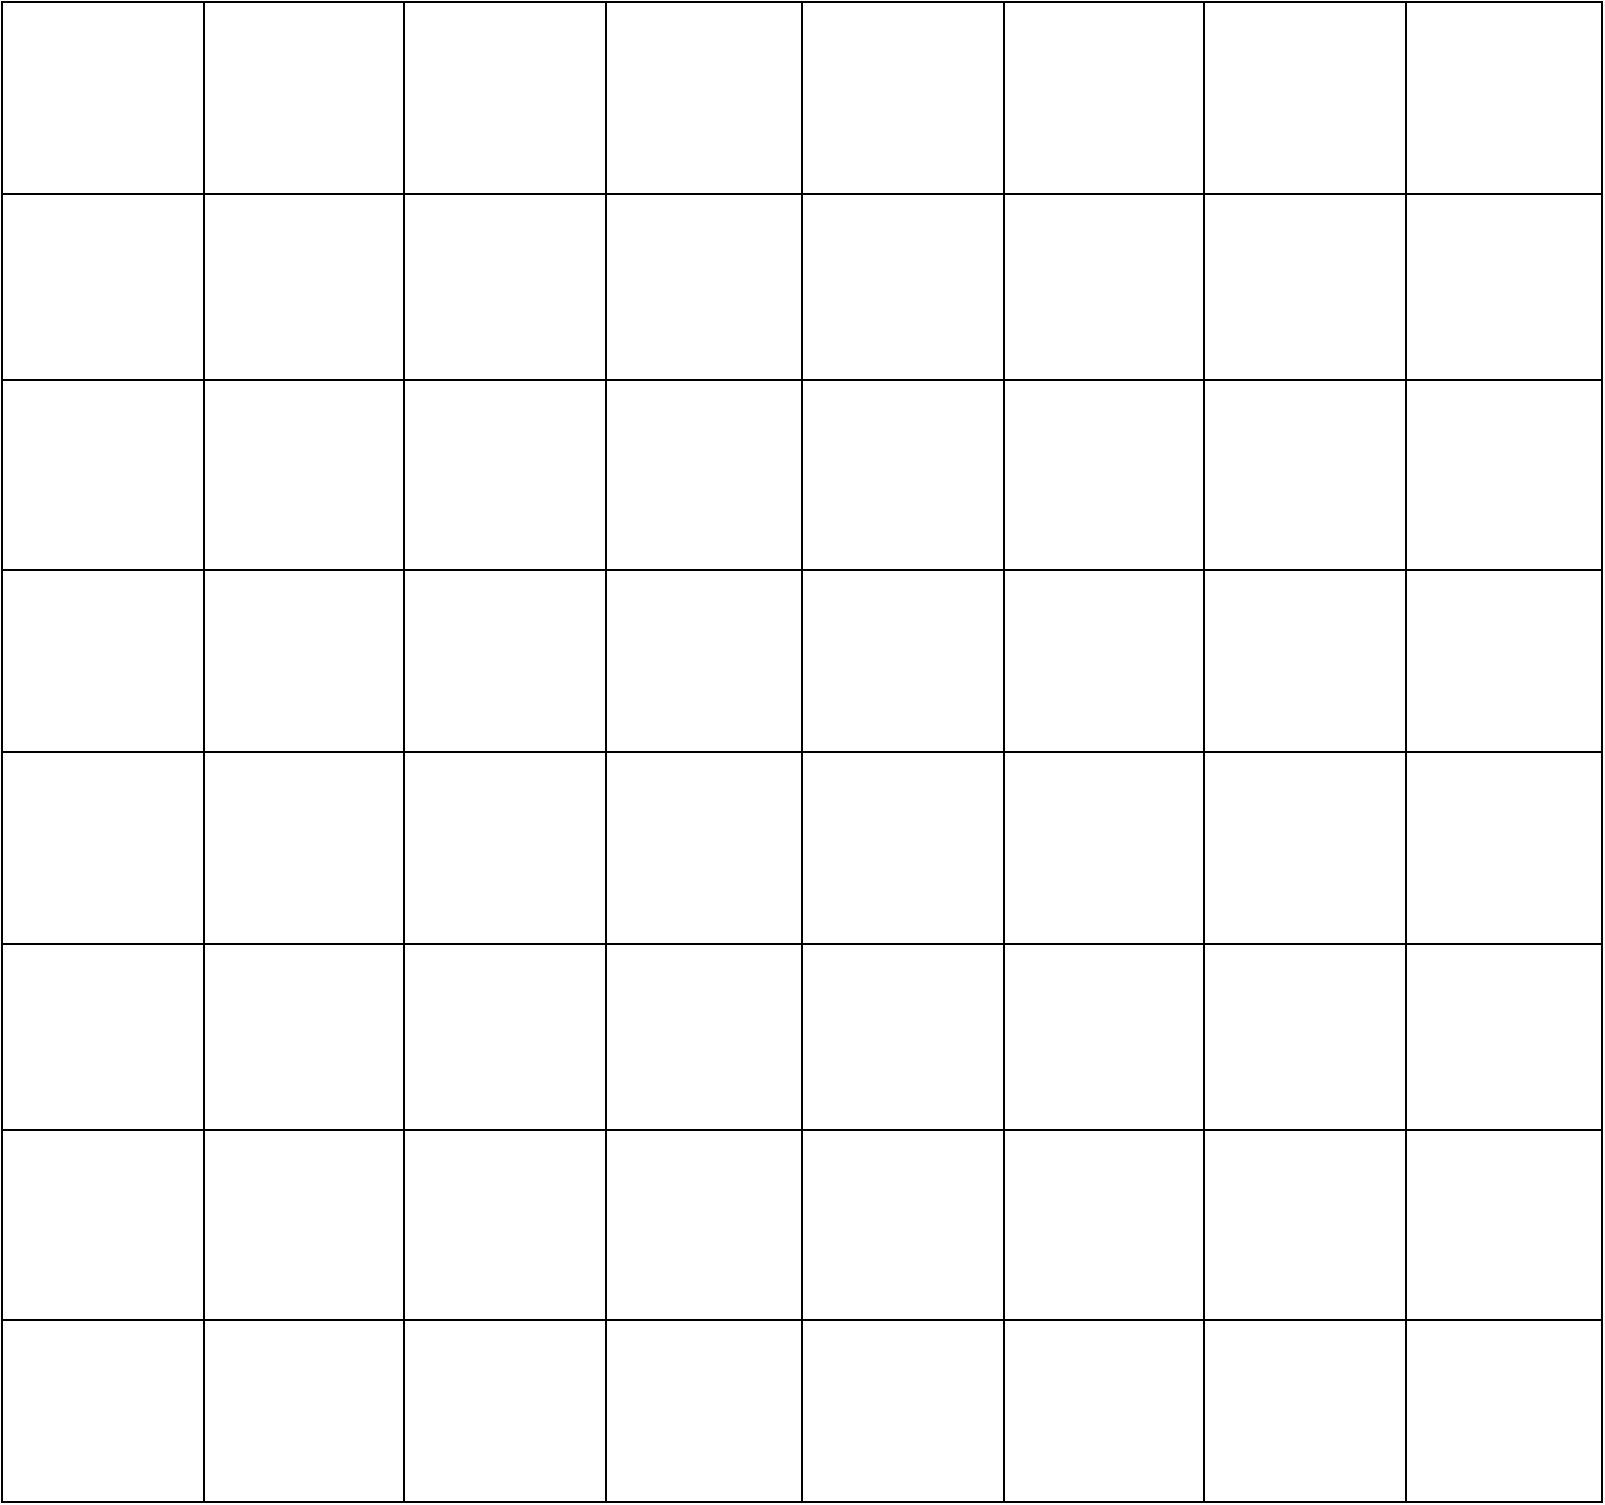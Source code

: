 <mxfile version="21.7.5" type="github">
  <diagram name="Страница — 1" id="4z5fc7bNoQgmpT-226Q3">
    <mxGraphModel dx="1304" dy="1876" grid="1" gridSize="10" guides="1" tooltips="1" connect="1" arrows="1" fold="1" page="1" pageScale="1" pageWidth="827" pageHeight="1169" math="0" shadow="0">
      <root>
        <mxCell id="0" />
        <mxCell id="1" parent="0" />
        <mxCell id="6TUqdnj37lVu8lsGp0ND-75" value="" style="shape=table;startSize=0;container=1;collapsible=0;childLayout=tableLayout;" vertex="1" parent="1">
          <mxGeometry x="10" y="-1150" width="800" height="750" as="geometry" />
        </mxCell>
        <mxCell id="6TUqdnj37lVu8lsGp0ND-76" value="" style="shape=tableRow;horizontal=0;startSize=0;swimlaneHead=0;swimlaneBody=0;strokeColor=inherit;top=0;left=0;bottom=0;right=0;collapsible=0;dropTarget=0;fillColor=none;points=[[0,0.5],[1,0.5]];portConstraint=eastwest;" vertex="1" parent="6TUqdnj37lVu8lsGp0ND-75">
          <mxGeometry width="800" height="96" as="geometry" />
        </mxCell>
        <mxCell id="6TUqdnj37lVu8lsGp0ND-77" value="" style="shape=partialRectangle;html=1;whiteSpace=wrap;connectable=0;strokeColor=inherit;overflow=hidden;fillColor=none;top=0;left=0;bottom=0;right=0;pointerEvents=1;" vertex="1" parent="6TUqdnj37lVu8lsGp0ND-76">
          <mxGeometry width="101" height="96" as="geometry">
            <mxRectangle width="101" height="96" as="alternateBounds" />
          </mxGeometry>
        </mxCell>
        <mxCell id="6TUqdnj37lVu8lsGp0ND-78" value="" style="shape=partialRectangle;html=1;whiteSpace=wrap;connectable=0;strokeColor=inherit;overflow=hidden;fillColor=none;top=0;left=0;bottom=0;right=0;pointerEvents=1;" vertex="1" parent="6TUqdnj37lVu8lsGp0ND-76">
          <mxGeometry x="101" width="100" height="96" as="geometry">
            <mxRectangle width="100" height="96" as="alternateBounds" />
          </mxGeometry>
        </mxCell>
        <mxCell id="6TUqdnj37lVu8lsGp0ND-79" value="" style="shape=partialRectangle;html=1;whiteSpace=wrap;connectable=0;strokeColor=inherit;overflow=hidden;fillColor=none;top=0;left=0;bottom=0;right=0;pointerEvents=1;" vertex="1" parent="6TUqdnj37lVu8lsGp0ND-76">
          <mxGeometry x="201" width="101" height="96" as="geometry">
            <mxRectangle width="101" height="96" as="alternateBounds" />
          </mxGeometry>
        </mxCell>
        <mxCell id="6TUqdnj37lVu8lsGp0ND-80" value="" style="shape=partialRectangle;html=1;whiteSpace=wrap;connectable=0;strokeColor=inherit;overflow=hidden;fillColor=none;top=0;left=0;bottom=0;right=0;pointerEvents=1;" vertex="1" parent="6TUqdnj37lVu8lsGp0ND-76">
          <mxGeometry x="302" width="98" height="96" as="geometry">
            <mxRectangle width="98" height="96" as="alternateBounds" />
          </mxGeometry>
        </mxCell>
        <mxCell id="6TUqdnj37lVu8lsGp0ND-81" value="" style="shape=partialRectangle;html=1;whiteSpace=wrap;connectable=0;strokeColor=inherit;overflow=hidden;fillColor=none;top=0;left=0;bottom=0;right=0;pointerEvents=1;" vertex="1" parent="6TUqdnj37lVu8lsGp0ND-76">
          <mxGeometry x="400" width="101" height="96" as="geometry">
            <mxRectangle width="101" height="96" as="alternateBounds" />
          </mxGeometry>
        </mxCell>
        <mxCell id="6TUqdnj37lVu8lsGp0ND-82" value="" style="shape=partialRectangle;html=1;whiteSpace=wrap;connectable=0;strokeColor=inherit;overflow=hidden;fillColor=none;top=0;left=0;bottom=0;right=0;pointerEvents=1;" vertex="1" parent="6TUqdnj37lVu8lsGp0ND-76">
          <mxGeometry x="501" width="100" height="96" as="geometry">
            <mxRectangle width="100" height="96" as="alternateBounds" />
          </mxGeometry>
        </mxCell>
        <mxCell id="6TUqdnj37lVu8lsGp0ND-83" value="" style="shape=partialRectangle;html=1;whiteSpace=wrap;connectable=0;strokeColor=inherit;overflow=hidden;fillColor=none;top=0;left=0;bottom=0;right=0;pointerEvents=1;" vertex="1" parent="6TUqdnj37lVu8lsGp0ND-76">
          <mxGeometry x="601" width="101" height="96" as="geometry">
            <mxRectangle width="101" height="96" as="alternateBounds" />
          </mxGeometry>
        </mxCell>
        <mxCell id="6TUqdnj37lVu8lsGp0ND-84" value="" style="shape=partialRectangle;html=1;whiteSpace=wrap;connectable=0;strokeColor=inherit;overflow=hidden;fillColor=none;top=0;left=0;bottom=0;right=0;pointerEvents=1;" vertex="1" parent="6TUqdnj37lVu8lsGp0ND-76">
          <mxGeometry x="702" width="98" height="96" as="geometry">
            <mxRectangle width="98" height="96" as="alternateBounds" />
          </mxGeometry>
        </mxCell>
        <mxCell id="6TUqdnj37lVu8lsGp0ND-85" value="" style="shape=tableRow;horizontal=0;startSize=0;swimlaneHead=0;swimlaneBody=0;strokeColor=inherit;top=0;left=0;bottom=0;right=0;collapsible=0;dropTarget=0;fillColor=none;points=[[0,0.5],[1,0.5]];portConstraint=eastwest;" vertex="1" parent="6TUqdnj37lVu8lsGp0ND-75">
          <mxGeometry y="96" width="800" height="93" as="geometry" />
        </mxCell>
        <mxCell id="6TUqdnj37lVu8lsGp0ND-86" value="" style="shape=partialRectangle;html=1;whiteSpace=wrap;connectable=0;strokeColor=inherit;overflow=hidden;fillColor=none;top=0;left=0;bottom=0;right=0;pointerEvents=1;" vertex="1" parent="6TUqdnj37lVu8lsGp0ND-85">
          <mxGeometry width="101" height="93" as="geometry">
            <mxRectangle width="101" height="93" as="alternateBounds" />
          </mxGeometry>
        </mxCell>
        <mxCell id="6TUqdnj37lVu8lsGp0ND-87" value="" style="shape=partialRectangle;html=1;whiteSpace=wrap;connectable=0;strokeColor=inherit;overflow=hidden;fillColor=none;top=0;left=0;bottom=0;right=0;pointerEvents=1;" vertex="1" parent="6TUqdnj37lVu8lsGp0ND-85">
          <mxGeometry x="101" width="100" height="93" as="geometry">
            <mxRectangle width="100" height="93" as="alternateBounds" />
          </mxGeometry>
        </mxCell>
        <mxCell id="6TUqdnj37lVu8lsGp0ND-88" value="" style="shape=partialRectangle;html=1;whiteSpace=wrap;connectable=0;strokeColor=inherit;overflow=hidden;fillColor=none;top=0;left=0;bottom=0;right=0;pointerEvents=1;" vertex="1" parent="6TUqdnj37lVu8lsGp0ND-85">
          <mxGeometry x="201" width="101" height="93" as="geometry">
            <mxRectangle width="101" height="93" as="alternateBounds" />
          </mxGeometry>
        </mxCell>
        <mxCell id="6TUqdnj37lVu8lsGp0ND-89" value="" style="shape=partialRectangle;html=1;whiteSpace=wrap;connectable=0;strokeColor=inherit;overflow=hidden;fillColor=none;top=0;left=0;bottom=0;right=0;pointerEvents=1;" vertex="1" parent="6TUqdnj37lVu8lsGp0ND-85">
          <mxGeometry x="302" width="98" height="93" as="geometry">
            <mxRectangle width="98" height="93" as="alternateBounds" />
          </mxGeometry>
        </mxCell>
        <mxCell id="6TUqdnj37lVu8lsGp0ND-90" value="" style="shape=partialRectangle;html=1;whiteSpace=wrap;connectable=0;strokeColor=inherit;overflow=hidden;fillColor=none;top=0;left=0;bottom=0;right=0;pointerEvents=1;" vertex="1" parent="6TUqdnj37lVu8lsGp0ND-85">
          <mxGeometry x="400" width="101" height="93" as="geometry">
            <mxRectangle width="101" height="93" as="alternateBounds" />
          </mxGeometry>
        </mxCell>
        <mxCell id="6TUqdnj37lVu8lsGp0ND-91" value="" style="shape=partialRectangle;html=1;whiteSpace=wrap;connectable=0;strokeColor=inherit;overflow=hidden;fillColor=none;top=0;left=0;bottom=0;right=0;pointerEvents=1;" vertex="1" parent="6TUqdnj37lVu8lsGp0ND-85">
          <mxGeometry x="501" width="100" height="93" as="geometry">
            <mxRectangle width="100" height="93" as="alternateBounds" />
          </mxGeometry>
        </mxCell>
        <mxCell id="6TUqdnj37lVu8lsGp0ND-92" value="" style="shape=partialRectangle;html=1;whiteSpace=wrap;connectable=0;strokeColor=inherit;overflow=hidden;fillColor=none;top=0;left=0;bottom=0;right=0;pointerEvents=1;" vertex="1" parent="6TUqdnj37lVu8lsGp0ND-85">
          <mxGeometry x="601" width="101" height="93" as="geometry">
            <mxRectangle width="101" height="93" as="alternateBounds" />
          </mxGeometry>
        </mxCell>
        <mxCell id="6TUqdnj37lVu8lsGp0ND-93" value="" style="shape=partialRectangle;html=1;whiteSpace=wrap;connectable=0;strokeColor=inherit;overflow=hidden;fillColor=none;top=0;left=0;bottom=0;right=0;pointerEvents=1;" vertex="1" parent="6TUqdnj37lVu8lsGp0ND-85">
          <mxGeometry x="702" width="98" height="93" as="geometry">
            <mxRectangle width="98" height="93" as="alternateBounds" />
          </mxGeometry>
        </mxCell>
        <mxCell id="6TUqdnj37lVu8lsGp0ND-94" value="" style="shape=tableRow;horizontal=0;startSize=0;swimlaneHead=0;swimlaneBody=0;strokeColor=inherit;top=0;left=0;bottom=0;right=0;collapsible=0;dropTarget=0;fillColor=none;points=[[0,0.5],[1,0.5]];portConstraint=eastwest;" vertex="1" parent="6TUqdnj37lVu8lsGp0ND-75">
          <mxGeometry y="189" width="800" height="95" as="geometry" />
        </mxCell>
        <mxCell id="6TUqdnj37lVu8lsGp0ND-95" value="" style="shape=partialRectangle;html=1;whiteSpace=wrap;connectable=0;strokeColor=inherit;overflow=hidden;fillColor=none;top=0;left=0;bottom=0;right=0;pointerEvents=1;" vertex="1" parent="6TUqdnj37lVu8lsGp0ND-94">
          <mxGeometry width="101" height="95" as="geometry">
            <mxRectangle width="101" height="95" as="alternateBounds" />
          </mxGeometry>
        </mxCell>
        <mxCell id="6TUqdnj37lVu8lsGp0ND-96" value="" style="shape=partialRectangle;html=1;whiteSpace=wrap;connectable=0;strokeColor=inherit;overflow=hidden;fillColor=none;top=0;left=0;bottom=0;right=0;pointerEvents=1;" vertex="1" parent="6TUqdnj37lVu8lsGp0ND-94">
          <mxGeometry x="101" width="100" height="95" as="geometry">
            <mxRectangle width="100" height="95" as="alternateBounds" />
          </mxGeometry>
        </mxCell>
        <mxCell id="6TUqdnj37lVu8lsGp0ND-97" value="" style="shape=partialRectangle;html=1;whiteSpace=wrap;connectable=0;strokeColor=inherit;overflow=hidden;fillColor=none;top=0;left=0;bottom=0;right=0;pointerEvents=1;" vertex="1" parent="6TUqdnj37lVu8lsGp0ND-94">
          <mxGeometry x="201" width="101" height="95" as="geometry">
            <mxRectangle width="101" height="95" as="alternateBounds" />
          </mxGeometry>
        </mxCell>
        <mxCell id="6TUqdnj37lVu8lsGp0ND-98" value="" style="shape=partialRectangle;html=1;whiteSpace=wrap;connectable=0;strokeColor=inherit;overflow=hidden;fillColor=none;top=0;left=0;bottom=0;right=0;pointerEvents=1;" vertex="1" parent="6TUqdnj37lVu8lsGp0ND-94">
          <mxGeometry x="302" width="98" height="95" as="geometry">
            <mxRectangle width="98" height="95" as="alternateBounds" />
          </mxGeometry>
        </mxCell>
        <mxCell id="6TUqdnj37lVu8lsGp0ND-99" value="" style="shape=partialRectangle;html=1;whiteSpace=wrap;connectable=0;strokeColor=inherit;overflow=hidden;fillColor=none;top=0;left=0;bottom=0;right=0;pointerEvents=1;" vertex="1" parent="6TUqdnj37lVu8lsGp0ND-94">
          <mxGeometry x="400" width="101" height="95" as="geometry">
            <mxRectangle width="101" height="95" as="alternateBounds" />
          </mxGeometry>
        </mxCell>
        <mxCell id="6TUqdnj37lVu8lsGp0ND-100" value="" style="shape=partialRectangle;html=1;whiteSpace=wrap;connectable=0;strokeColor=inherit;overflow=hidden;fillColor=none;top=0;left=0;bottom=0;right=0;pointerEvents=1;" vertex="1" parent="6TUqdnj37lVu8lsGp0ND-94">
          <mxGeometry x="501" width="100" height="95" as="geometry">
            <mxRectangle width="100" height="95" as="alternateBounds" />
          </mxGeometry>
        </mxCell>
        <mxCell id="6TUqdnj37lVu8lsGp0ND-101" value="" style="shape=partialRectangle;html=1;whiteSpace=wrap;connectable=0;strokeColor=inherit;overflow=hidden;fillColor=none;top=0;left=0;bottom=0;right=0;pointerEvents=1;" vertex="1" parent="6TUqdnj37lVu8lsGp0ND-94">
          <mxGeometry x="601" width="101" height="95" as="geometry">
            <mxRectangle width="101" height="95" as="alternateBounds" />
          </mxGeometry>
        </mxCell>
        <mxCell id="6TUqdnj37lVu8lsGp0ND-102" value="" style="shape=partialRectangle;html=1;whiteSpace=wrap;connectable=0;strokeColor=inherit;overflow=hidden;fillColor=none;top=0;left=0;bottom=0;right=0;pointerEvents=1;" vertex="1" parent="6TUqdnj37lVu8lsGp0ND-94">
          <mxGeometry x="702" width="98" height="95" as="geometry">
            <mxRectangle width="98" height="95" as="alternateBounds" />
          </mxGeometry>
        </mxCell>
        <mxCell id="6TUqdnj37lVu8lsGp0ND-103" value="" style="shape=tableRow;horizontal=0;startSize=0;swimlaneHead=0;swimlaneBody=0;strokeColor=inherit;top=0;left=0;bottom=0;right=0;collapsible=0;dropTarget=0;fillColor=none;points=[[0,0.5],[1,0.5]];portConstraint=eastwest;" vertex="1" parent="6TUqdnj37lVu8lsGp0ND-75">
          <mxGeometry y="284" width="800" height="91" as="geometry" />
        </mxCell>
        <mxCell id="6TUqdnj37lVu8lsGp0ND-104" value="" style="shape=partialRectangle;html=1;whiteSpace=wrap;connectable=0;strokeColor=inherit;overflow=hidden;fillColor=none;top=0;left=0;bottom=0;right=0;pointerEvents=1;" vertex="1" parent="6TUqdnj37lVu8lsGp0ND-103">
          <mxGeometry width="101" height="91" as="geometry">
            <mxRectangle width="101" height="91" as="alternateBounds" />
          </mxGeometry>
        </mxCell>
        <mxCell id="6TUqdnj37lVu8lsGp0ND-105" value="" style="shape=partialRectangle;html=1;whiteSpace=wrap;connectable=0;strokeColor=inherit;overflow=hidden;fillColor=none;top=0;left=0;bottom=0;right=0;pointerEvents=1;" vertex="1" parent="6TUqdnj37lVu8lsGp0ND-103">
          <mxGeometry x="101" width="100" height="91" as="geometry">
            <mxRectangle width="100" height="91" as="alternateBounds" />
          </mxGeometry>
        </mxCell>
        <mxCell id="6TUqdnj37lVu8lsGp0ND-106" value="" style="shape=partialRectangle;html=1;whiteSpace=wrap;connectable=0;strokeColor=inherit;overflow=hidden;fillColor=none;top=0;left=0;bottom=0;right=0;pointerEvents=1;" vertex="1" parent="6TUqdnj37lVu8lsGp0ND-103">
          <mxGeometry x="201" width="101" height="91" as="geometry">
            <mxRectangle width="101" height="91" as="alternateBounds" />
          </mxGeometry>
        </mxCell>
        <mxCell id="6TUqdnj37lVu8lsGp0ND-107" value="" style="shape=partialRectangle;html=1;whiteSpace=wrap;connectable=0;strokeColor=inherit;overflow=hidden;fillColor=none;top=0;left=0;bottom=0;right=0;pointerEvents=1;" vertex="1" parent="6TUqdnj37lVu8lsGp0ND-103">
          <mxGeometry x="302" width="98" height="91" as="geometry">
            <mxRectangle width="98" height="91" as="alternateBounds" />
          </mxGeometry>
        </mxCell>
        <mxCell id="6TUqdnj37lVu8lsGp0ND-108" value="" style="shape=partialRectangle;html=1;whiteSpace=wrap;connectable=0;strokeColor=inherit;overflow=hidden;fillColor=none;top=0;left=0;bottom=0;right=0;pointerEvents=1;" vertex="1" parent="6TUqdnj37lVu8lsGp0ND-103">
          <mxGeometry x="400" width="101" height="91" as="geometry">
            <mxRectangle width="101" height="91" as="alternateBounds" />
          </mxGeometry>
        </mxCell>
        <mxCell id="6TUqdnj37lVu8lsGp0ND-109" value="" style="shape=partialRectangle;html=1;whiteSpace=wrap;connectable=0;strokeColor=inherit;overflow=hidden;fillColor=none;top=0;left=0;bottom=0;right=0;pointerEvents=1;" vertex="1" parent="6TUqdnj37lVu8lsGp0ND-103">
          <mxGeometry x="501" width="100" height="91" as="geometry">
            <mxRectangle width="100" height="91" as="alternateBounds" />
          </mxGeometry>
        </mxCell>
        <mxCell id="6TUqdnj37lVu8lsGp0ND-110" value="" style="shape=partialRectangle;html=1;whiteSpace=wrap;connectable=0;strokeColor=inherit;overflow=hidden;fillColor=none;top=0;left=0;bottom=0;right=0;pointerEvents=1;" vertex="1" parent="6TUqdnj37lVu8lsGp0ND-103">
          <mxGeometry x="601" width="101" height="91" as="geometry">
            <mxRectangle width="101" height="91" as="alternateBounds" />
          </mxGeometry>
        </mxCell>
        <mxCell id="6TUqdnj37lVu8lsGp0ND-111" value="" style="shape=partialRectangle;html=1;whiteSpace=wrap;connectable=0;strokeColor=inherit;overflow=hidden;fillColor=none;top=0;left=0;bottom=0;right=0;pointerEvents=1;" vertex="1" parent="6TUqdnj37lVu8lsGp0ND-103">
          <mxGeometry x="702" width="98" height="91" as="geometry">
            <mxRectangle width="98" height="91" as="alternateBounds" />
          </mxGeometry>
        </mxCell>
        <mxCell id="6TUqdnj37lVu8lsGp0ND-112" value="" style="shape=tableRow;horizontal=0;startSize=0;swimlaneHead=0;swimlaneBody=0;strokeColor=inherit;top=0;left=0;bottom=0;right=0;collapsible=0;dropTarget=0;fillColor=none;points=[[0,0.5],[1,0.5]];portConstraint=eastwest;" vertex="1" parent="6TUqdnj37lVu8lsGp0ND-75">
          <mxGeometry y="375" width="800" height="96" as="geometry" />
        </mxCell>
        <mxCell id="6TUqdnj37lVu8lsGp0ND-113" value="" style="shape=partialRectangle;html=1;whiteSpace=wrap;connectable=0;strokeColor=inherit;overflow=hidden;fillColor=none;top=0;left=0;bottom=0;right=0;pointerEvents=1;" vertex="1" parent="6TUqdnj37lVu8lsGp0ND-112">
          <mxGeometry width="101" height="96" as="geometry">
            <mxRectangle width="101" height="96" as="alternateBounds" />
          </mxGeometry>
        </mxCell>
        <mxCell id="6TUqdnj37lVu8lsGp0ND-114" value="" style="shape=partialRectangle;html=1;whiteSpace=wrap;connectable=0;strokeColor=inherit;overflow=hidden;fillColor=none;top=0;left=0;bottom=0;right=0;pointerEvents=1;" vertex="1" parent="6TUqdnj37lVu8lsGp0ND-112">
          <mxGeometry x="101" width="100" height="96" as="geometry">
            <mxRectangle width="100" height="96" as="alternateBounds" />
          </mxGeometry>
        </mxCell>
        <mxCell id="6TUqdnj37lVu8lsGp0ND-115" value="" style="shape=partialRectangle;html=1;whiteSpace=wrap;connectable=0;strokeColor=inherit;overflow=hidden;fillColor=none;top=0;left=0;bottom=0;right=0;pointerEvents=1;" vertex="1" parent="6TUqdnj37lVu8lsGp0ND-112">
          <mxGeometry x="201" width="101" height="96" as="geometry">
            <mxRectangle width="101" height="96" as="alternateBounds" />
          </mxGeometry>
        </mxCell>
        <mxCell id="6TUqdnj37lVu8lsGp0ND-116" value="" style="shape=partialRectangle;html=1;whiteSpace=wrap;connectable=0;strokeColor=inherit;overflow=hidden;fillColor=none;top=0;left=0;bottom=0;right=0;pointerEvents=1;" vertex="1" parent="6TUqdnj37lVu8lsGp0ND-112">
          <mxGeometry x="302" width="98" height="96" as="geometry">
            <mxRectangle width="98" height="96" as="alternateBounds" />
          </mxGeometry>
        </mxCell>
        <mxCell id="6TUqdnj37lVu8lsGp0ND-117" value="" style="shape=partialRectangle;html=1;whiteSpace=wrap;connectable=0;strokeColor=inherit;overflow=hidden;fillColor=none;top=0;left=0;bottom=0;right=0;pointerEvents=1;" vertex="1" parent="6TUqdnj37lVu8lsGp0ND-112">
          <mxGeometry x="400" width="101" height="96" as="geometry">
            <mxRectangle width="101" height="96" as="alternateBounds" />
          </mxGeometry>
        </mxCell>
        <mxCell id="6TUqdnj37lVu8lsGp0ND-118" value="" style="shape=partialRectangle;html=1;whiteSpace=wrap;connectable=0;strokeColor=inherit;overflow=hidden;fillColor=none;top=0;left=0;bottom=0;right=0;pointerEvents=1;" vertex="1" parent="6TUqdnj37lVu8lsGp0ND-112">
          <mxGeometry x="501" width="100" height="96" as="geometry">
            <mxRectangle width="100" height="96" as="alternateBounds" />
          </mxGeometry>
        </mxCell>
        <mxCell id="6TUqdnj37lVu8lsGp0ND-119" value="" style="shape=partialRectangle;html=1;whiteSpace=wrap;connectable=0;strokeColor=inherit;overflow=hidden;fillColor=none;top=0;left=0;bottom=0;right=0;pointerEvents=1;" vertex="1" parent="6TUqdnj37lVu8lsGp0ND-112">
          <mxGeometry x="601" width="101" height="96" as="geometry">
            <mxRectangle width="101" height="96" as="alternateBounds" />
          </mxGeometry>
        </mxCell>
        <mxCell id="6TUqdnj37lVu8lsGp0ND-120" value="" style="shape=partialRectangle;html=1;whiteSpace=wrap;connectable=0;strokeColor=inherit;overflow=hidden;fillColor=none;top=0;left=0;bottom=0;right=0;pointerEvents=1;" vertex="1" parent="6TUqdnj37lVu8lsGp0ND-112">
          <mxGeometry x="702" width="98" height="96" as="geometry">
            <mxRectangle width="98" height="96" as="alternateBounds" />
          </mxGeometry>
        </mxCell>
        <mxCell id="6TUqdnj37lVu8lsGp0ND-121" value="" style="shape=tableRow;horizontal=0;startSize=0;swimlaneHead=0;swimlaneBody=0;strokeColor=inherit;top=0;left=0;bottom=0;right=0;collapsible=0;dropTarget=0;fillColor=none;points=[[0,0.5],[1,0.5]];portConstraint=eastwest;" vertex="1" parent="6TUqdnj37lVu8lsGp0ND-75">
          <mxGeometry y="471" width="800" height="93" as="geometry" />
        </mxCell>
        <mxCell id="6TUqdnj37lVu8lsGp0ND-122" value="" style="shape=partialRectangle;html=1;whiteSpace=wrap;connectable=0;strokeColor=inherit;overflow=hidden;fillColor=none;top=0;left=0;bottom=0;right=0;pointerEvents=1;" vertex="1" parent="6TUqdnj37lVu8lsGp0ND-121">
          <mxGeometry width="101" height="93" as="geometry">
            <mxRectangle width="101" height="93" as="alternateBounds" />
          </mxGeometry>
        </mxCell>
        <mxCell id="6TUqdnj37lVu8lsGp0ND-123" value="" style="shape=partialRectangle;html=1;whiteSpace=wrap;connectable=0;strokeColor=inherit;overflow=hidden;fillColor=none;top=0;left=0;bottom=0;right=0;pointerEvents=1;" vertex="1" parent="6TUqdnj37lVu8lsGp0ND-121">
          <mxGeometry x="101" width="100" height="93" as="geometry">
            <mxRectangle width="100" height="93" as="alternateBounds" />
          </mxGeometry>
        </mxCell>
        <mxCell id="6TUqdnj37lVu8lsGp0ND-124" value="" style="shape=partialRectangle;html=1;whiteSpace=wrap;connectable=0;strokeColor=inherit;overflow=hidden;fillColor=none;top=0;left=0;bottom=0;right=0;pointerEvents=1;" vertex="1" parent="6TUqdnj37lVu8lsGp0ND-121">
          <mxGeometry x="201" width="101" height="93" as="geometry">
            <mxRectangle width="101" height="93" as="alternateBounds" />
          </mxGeometry>
        </mxCell>
        <mxCell id="6TUqdnj37lVu8lsGp0ND-125" value="" style="shape=partialRectangle;html=1;whiteSpace=wrap;connectable=0;strokeColor=inherit;overflow=hidden;fillColor=none;top=0;left=0;bottom=0;right=0;pointerEvents=1;" vertex="1" parent="6TUqdnj37lVu8lsGp0ND-121">
          <mxGeometry x="302" width="98" height="93" as="geometry">
            <mxRectangle width="98" height="93" as="alternateBounds" />
          </mxGeometry>
        </mxCell>
        <mxCell id="6TUqdnj37lVu8lsGp0ND-126" value="" style="shape=partialRectangle;html=1;whiteSpace=wrap;connectable=0;strokeColor=inherit;overflow=hidden;fillColor=none;top=0;left=0;bottom=0;right=0;pointerEvents=1;" vertex="1" parent="6TUqdnj37lVu8lsGp0ND-121">
          <mxGeometry x="400" width="101" height="93" as="geometry">
            <mxRectangle width="101" height="93" as="alternateBounds" />
          </mxGeometry>
        </mxCell>
        <mxCell id="6TUqdnj37lVu8lsGp0ND-127" value="" style="shape=partialRectangle;html=1;whiteSpace=wrap;connectable=0;strokeColor=inherit;overflow=hidden;fillColor=none;top=0;left=0;bottom=0;right=0;pointerEvents=1;" vertex="1" parent="6TUqdnj37lVu8lsGp0ND-121">
          <mxGeometry x="501" width="100" height="93" as="geometry">
            <mxRectangle width="100" height="93" as="alternateBounds" />
          </mxGeometry>
        </mxCell>
        <mxCell id="6TUqdnj37lVu8lsGp0ND-128" value="" style="shape=partialRectangle;html=1;whiteSpace=wrap;connectable=0;strokeColor=inherit;overflow=hidden;fillColor=none;top=0;left=0;bottom=0;right=0;pointerEvents=1;" vertex="1" parent="6TUqdnj37lVu8lsGp0ND-121">
          <mxGeometry x="601" width="101" height="93" as="geometry">
            <mxRectangle width="101" height="93" as="alternateBounds" />
          </mxGeometry>
        </mxCell>
        <mxCell id="6TUqdnj37lVu8lsGp0ND-129" value="" style="shape=partialRectangle;html=1;whiteSpace=wrap;connectable=0;strokeColor=inherit;overflow=hidden;fillColor=none;top=0;left=0;bottom=0;right=0;pointerEvents=1;" vertex="1" parent="6TUqdnj37lVu8lsGp0ND-121">
          <mxGeometry x="702" width="98" height="93" as="geometry">
            <mxRectangle width="98" height="93" as="alternateBounds" />
          </mxGeometry>
        </mxCell>
        <mxCell id="6TUqdnj37lVu8lsGp0ND-130" value="" style="shape=tableRow;horizontal=0;startSize=0;swimlaneHead=0;swimlaneBody=0;strokeColor=inherit;top=0;left=0;bottom=0;right=0;collapsible=0;dropTarget=0;fillColor=none;points=[[0,0.5],[1,0.5]];portConstraint=eastwest;" vertex="1" parent="6TUqdnj37lVu8lsGp0ND-75">
          <mxGeometry y="564" width="800" height="95" as="geometry" />
        </mxCell>
        <mxCell id="6TUqdnj37lVu8lsGp0ND-131" value="" style="shape=partialRectangle;html=1;whiteSpace=wrap;connectable=0;strokeColor=inherit;overflow=hidden;fillColor=none;top=0;left=0;bottom=0;right=0;pointerEvents=1;" vertex="1" parent="6TUqdnj37lVu8lsGp0ND-130">
          <mxGeometry width="101" height="95" as="geometry">
            <mxRectangle width="101" height="95" as="alternateBounds" />
          </mxGeometry>
        </mxCell>
        <mxCell id="6TUqdnj37lVu8lsGp0ND-132" value="" style="shape=partialRectangle;html=1;whiteSpace=wrap;connectable=0;strokeColor=inherit;overflow=hidden;fillColor=none;top=0;left=0;bottom=0;right=0;pointerEvents=1;" vertex="1" parent="6TUqdnj37lVu8lsGp0ND-130">
          <mxGeometry x="101" width="100" height="95" as="geometry">
            <mxRectangle width="100" height="95" as="alternateBounds" />
          </mxGeometry>
        </mxCell>
        <mxCell id="6TUqdnj37lVu8lsGp0ND-133" value="" style="shape=partialRectangle;html=1;whiteSpace=wrap;connectable=0;strokeColor=inherit;overflow=hidden;fillColor=none;top=0;left=0;bottom=0;right=0;pointerEvents=1;" vertex="1" parent="6TUqdnj37lVu8lsGp0ND-130">
          <mxGeometry x="201" width="101" height="95" as="geometry">
            <mxRectangle width="101" height="95" as="alternateBounds" />
          </mxGeometry>
        </mxCell>
        <mxCell id="6TUqdnj37lVu8lsGp0ND-134" value="" style="shape=partialRectangle;html=1;whiteSpace=wrap;connectable=0;strokeColor=inherit;overflow=hidden;fillColor=none;top=0;left=0;bottom=0;right=0;pointerEvents=1;" vertex="1" parent="6TUqdnj37lVu8lsGp0ND-130">
          <mxGeometry x="302" width="98" height="95" as="geometry">
            <mxRectangle width="98" height="95" as="alternateBounds" />
          </mxGeometry>
        </mxCell>
        <mxCell id="6TUqdnj37lVu8lsGp0ND-135" value="" style="shape=partialRectangle;html=1;whiteSpace=wrap;connectable=0;strokeColor=inherit;overflow=hidden;fillColor=none;top=0;left=0;bottom=0;right=0;pointerEvents=1;" vertex="1" parent="6TUqdnj37lVu8lsGp0ND-130">
          <mxGeometry x="400" width="101" height="95" as="geometry">
            <mxRectangle width="101" height="95" as="alternateBounds" />
          </mxGeometry>
        </mxCell>
        <mxCell id="6TUqdnj37lVu8lsGp0ND-136" value="" style="shape=partialRectangle;html=1;whiteSpace=wrap;connectable=0;strokeColor=inherit;overflow=hidden;fillColor=none;top=0;left=0;bottom=0;right=0;pointerEvents=1;" vertex="1" parent="6TUqdnj37lVu8lsGp0ND-130">
          <mxGeometry x="501" width="100" height="95" as="geometry">
            <mxRectangle width="100" height="95" as="alternateBounds" />
          </mxGeometry>
        </mxCell>
        <mxCell id="6TUqdnj37lVu8lsGp0ND-137" value="" style="shape=partialRectangle;html=1;whiteSpace=wrap;connectable=0;strokeColor=inherit;overflow=hidden;fillColor=none;top=0;left=0;bottom=0;right=0;pointerEvents=1;" vertex="1" parent="6TUqdnj37lVu8lsGp0ND-130">
          <mxGeometry x="601" width="101" height="95" as="geometry">
            <mxRectangle width="101" height="95" as="alternateBounds" />
          </mxGeometry>
        </mxCell>
        <mxCell id="6TUqdnj37lVu8lsGp0ND-138" value="" style="shape=partialRectangle;html=1;whiteSpace=wrap;connectable=0;strokeColor=inherit;overflow=hidden;fillColor=none;top=0;left=0;bottom=0;right=0;pointerEvents=1;" vertex="1" parent="6TUqdnj37lVu8lsGp0ND-130">
          <mxGeometry x="702" width="98" height="95" as="geometry">
            <mxRectangle width="98" height="95" as="alternateBounds" />
          </mxGeometry>
        </mxCell>
        <mxCell id="6TUqdnj37lVu8lsGp0ND-139" value="" style="shape=tableRow;horizontal=0;startSize=0;swimlaneHead=0;swimlaneBody=0;strokeColor=inherit;top=0;left=0;bottom=0;right=0;collapsible=0;dropTarget=0;fillColor=none;points=[[0,0.5],[1,0.5]];portConstraint=eastwest;" vertex="1" parent="6TUqdnj37lVu8lsGp0ND-75">
          <mxGeometry y="659" width="800" height="91" as="geometry" />
        </mxCell>
        <mxCell id="6TUqdnj37lVu8lsGp0ND-140" value="" style="shape=partialRectangle;html=1;whiteSpace=wrap;connectable=0;strokeColor=inherit;overflow=hidden;fillColor=none;top=0;left=0;bottom=0;right=0;pointerEvents=1;" vertex="1" parent="6TUqdnj37lVu8lsGp0ND-139">
          <mxGeometry width="101" height="91" as="geometry">
            <mxRectangle width="101" height="91" as="alternateBounds" />
          </mxGeometry>
        </mxCell>
        <mxCell id="6TUqdnj37lVu8lsGp0ND-141" value="" style="shape=partialRectangle;html=1;whiteSpace=wrap;connectable=0;strokeColor=inherit;overflow=hidden;fillColor=none;top=0;left=0;bottom=0;right=0;pointerEvents=1;" vertex="1" parent="6TUqdnj37lVu8lsGp0ND-139">
          <mxGeometry x="101" width="100" height="91" as="geometry">
            <mxRectangle width="100" height="91" as="alternateBounds" />
          </mxGeometry>
        </mxCell>
        <mxCell id="6TUqdnj37lVu8lsGp0ND-142" value="" style="shape=partialRectangle;html=1;whiteSpace=wrap;connectable=0;strokeColor=inherit;overflow=hidden;fillColor=none;top=0;left=0;bottom=0;right=0;pointerEvents=1;" vertex="1" parent="6TUqdnj37lVu8lsGp0ND-139">
          <mxGeometry x="201" width="101" height="91" as="geometry">
            <mxRectangle width="101" height="91" as="alternateBounds" />
          </mxGeometry>
        </mxCell>
        <mxCell id="6TUqdnj37lVu8lsGp0ND-143" value="" style="shape=partialRectangle;html=1;whiteSpace=wrap;connectable=0;strokeColor=inherit;overflow=hidden;fillColor=none;top=0;left=0;bottom=0;right=0;pointerEvents=1;" vertex="1" parent="6TUqdnj37lVu8lsGp0ND-139">
          <mxGeometry x="302" width="98" height="91" as="geometry">
            <mxRectangle width="98" height="91" as="alternateBounds" />
          </mxGeometry>
        </mxCell>
        <mxCell id="6TUqdnj37lVu8lsGp0ND-144" value="" style="shape=partialRectangle;html=1;whiteSpace=wrap;connectable=0;strokeColor=inherit;overflow=hidden;fillColor=none;top=0;left=0;bottom=0;right=0;pointerEvents=1;" vertex="1" parent="6TUqdnj37lVu8lsGp0ND-139">
          <mxGeometry x="400" width="101" height="91" as="geometry">
            <mxRectangle width="101" height="91" as="alternateBounds" />
          </mxGeometry>
        </mxCell>
        <mxCell id="6TUqdnj37lVu8lsGp0ND-145" value="" style="shape=partialRectangle;html=1;whiteSpace=wrap;connectable=0;strokeColor=inherit;overflow=hidden;fillColor=none;top=0;left=0;bottom=0;right=0;pointerEvents=1;" vertex="1" parent="6TUqdnj37lVu8lsGp0ND-139">
          <mxGeometry x="501" width="100" height="91" as="geometry">
            <mxRectangle width="100" height="91" as="alternateBounds" />
          </mxGeometry>
        </mxCell>
        <mxCell id="6TUqdnj37lVu8lsGp0ND-146" value="" style="shape=partialRectangle;html=1;whiteSpace=wrap;connectable=0;strokeColor=inherit;overflow=hidden;fillColor=none;top=0;left=0;bottom=0;right=0;pointerEvents=1;" vertex="1" parent="6TUqdnj37lVu8lsGp0ND-139">
          <mxGeometry x="601" width="101" height="91" as="geometry">
            <mxRectangle width="101" height="91" as="alternateBounds" />
          </mxGeometry>
        </mxCell>
        <mxCell id="6TUqdnj37lVu8lsGp0ND-147" value="" style="shape=partialRectangle;html=1;whiteSpace=wrap;connectable=0;strokeColor=inherit;overflow=hidden;fillColor=none;top=0;left=0;bottom=0;right=0;pointerEvents=1;" vertex="1" parent="6TUqdnj37lVu8lsGp0ND-139">
          <mxGeometry x="702" width="98" height="91" as="geometry">
            <mxRectangle width="98" height="91" as="alternateBounds" />
          </mxGeometry>
        </mxCell>
        <mxCell id="6TUqdnj37lVu8lsGp0ND-148" value="" style="shape=image;html=1;verticalAlign=top;verticalLabelPosition=bottom;labelBackgroundColor=#ffffff;imageAspect=0;aspect=fixed;image=https://cdn2.iconfinder.com/data/icons/chess-58/420/Crown-128.png" vertex="1" parent="1">
          <mxGeometry x="324" y="-860" width="90" height="90" as="geometry" />
        </mxCell>
        <mxCell id="6TUqdnj37lVu8lsGp0ND-149" value="" style="shape=image;html=1;verticalAlign=top;verticalLabelPosition=bottom;labelBackgroundColor=#ffffff;imageAspect=0;aspect=fixed;image=https://cdn2.iconfinder.com/data/icons/chess-58/420/Crown-128.png" vertex="1" parent="1">
          <mxGeometry x="220" y="-1050" width="90" height="90" as="geometry" />
        </mxCell>
        <mxCell id="6TUqdnj37lVu8lsGp0ND-150" value="" style="shape=image;html=1;verticalAlign=top;verticalLabelPosition=bottom;labelBackgroundColor=#ffffff;imageAspect=0;aspect=fixed;image=https://cdn2.iconfinder.com/data/icons/chess-58/420/Crown-128.png" vertex="1" parent="1">
          <mxGeometry x="710" y="-950" width="90" height="90" as="geometry" />
        </mxCell>
        <mxCell id="6TUqdnj37lVu8lsGp0ND-151" value="" style="shape=image;html=1;verticalAlign=top;verticalLabelPosition=bottom;labelBackgroundColor=#ffffff;imageAspect=0;aspect=fixed;image=https://cdn2.iconfinder.com/data/icons/chess-58/420/Crown-128.png" vertex="1" parent="1">
          <mxGeometry x="130" y="-770" width="90" height="90" as="geometry" />
        </mxCell>
        <mxCell id="6TUqdnj37lVu8lsGp0ND-152" value="" style="shape=image;html=1;verticalAlign=top;verticalLabelPosition=bottom;labelBackgroundColor=#ffffff;imageAspect=0;aspect=fixed;image=https://cdn2.iconfinder.com/data/icons/chess-58/420/Crown-128.png" vertex="1" parent="1">
          <mxGeometry x="530" y="-674" width="90" height="90" as="geometry" />
        </mxCell>
        <mxCell id="6TUqdnj37lVu8lsGp0ND-153" value="" style="shape=image;html=1;verticalAlign=top;verticalLabelPosition=bottom;labelBackgroundColor=#ffffff;imageAspect=0;aspect=fixed;image=https://cdn2.iconfinder.com/data/icons/chess-58/420/Crown-128.png" vertex="1" parent="1">
          <mxGeometry x="10" y="-590" width="90" height="90" as="geometry" />
        </mxCell>
        <mxCell id="6TUqdnj37lVu8lsGp0ND-154" value="" style="shape=image;html=1;verticalAlign=top;verticalLabelPosition=bottom;labelBackgroundColor=#ffffff;imageAspect=0;aspect=fixed;image=https://cdn2.iconfinder.com/data/icons/chess-58/420/Crown-128.png" vertex="1" parent="1">
          <mxGeometry x="414" y="-490" width="90" height="90" as="geometry" />
        </mxCell>
        <mxCell id="6TUqdnj37lVu8lsGp0ND-155" value="" style="shape=image;html=1;verticalAlign=top;verticalLabelPosition=bottom;labelBackgroundColor=#ffffff;imageAspect=0;aspect=fixed;image=https://cdn2.iconfinder.com/data/icons/chess-58/420/Crown-128.png" vertex="1" parent="1">
          <mxGeometry x="610" y="-1150" width="90" height="90" as="geometry" />
        </mxCell>
      </root>
    </mxGraphModel>
  </diagram>
</mxfile>
